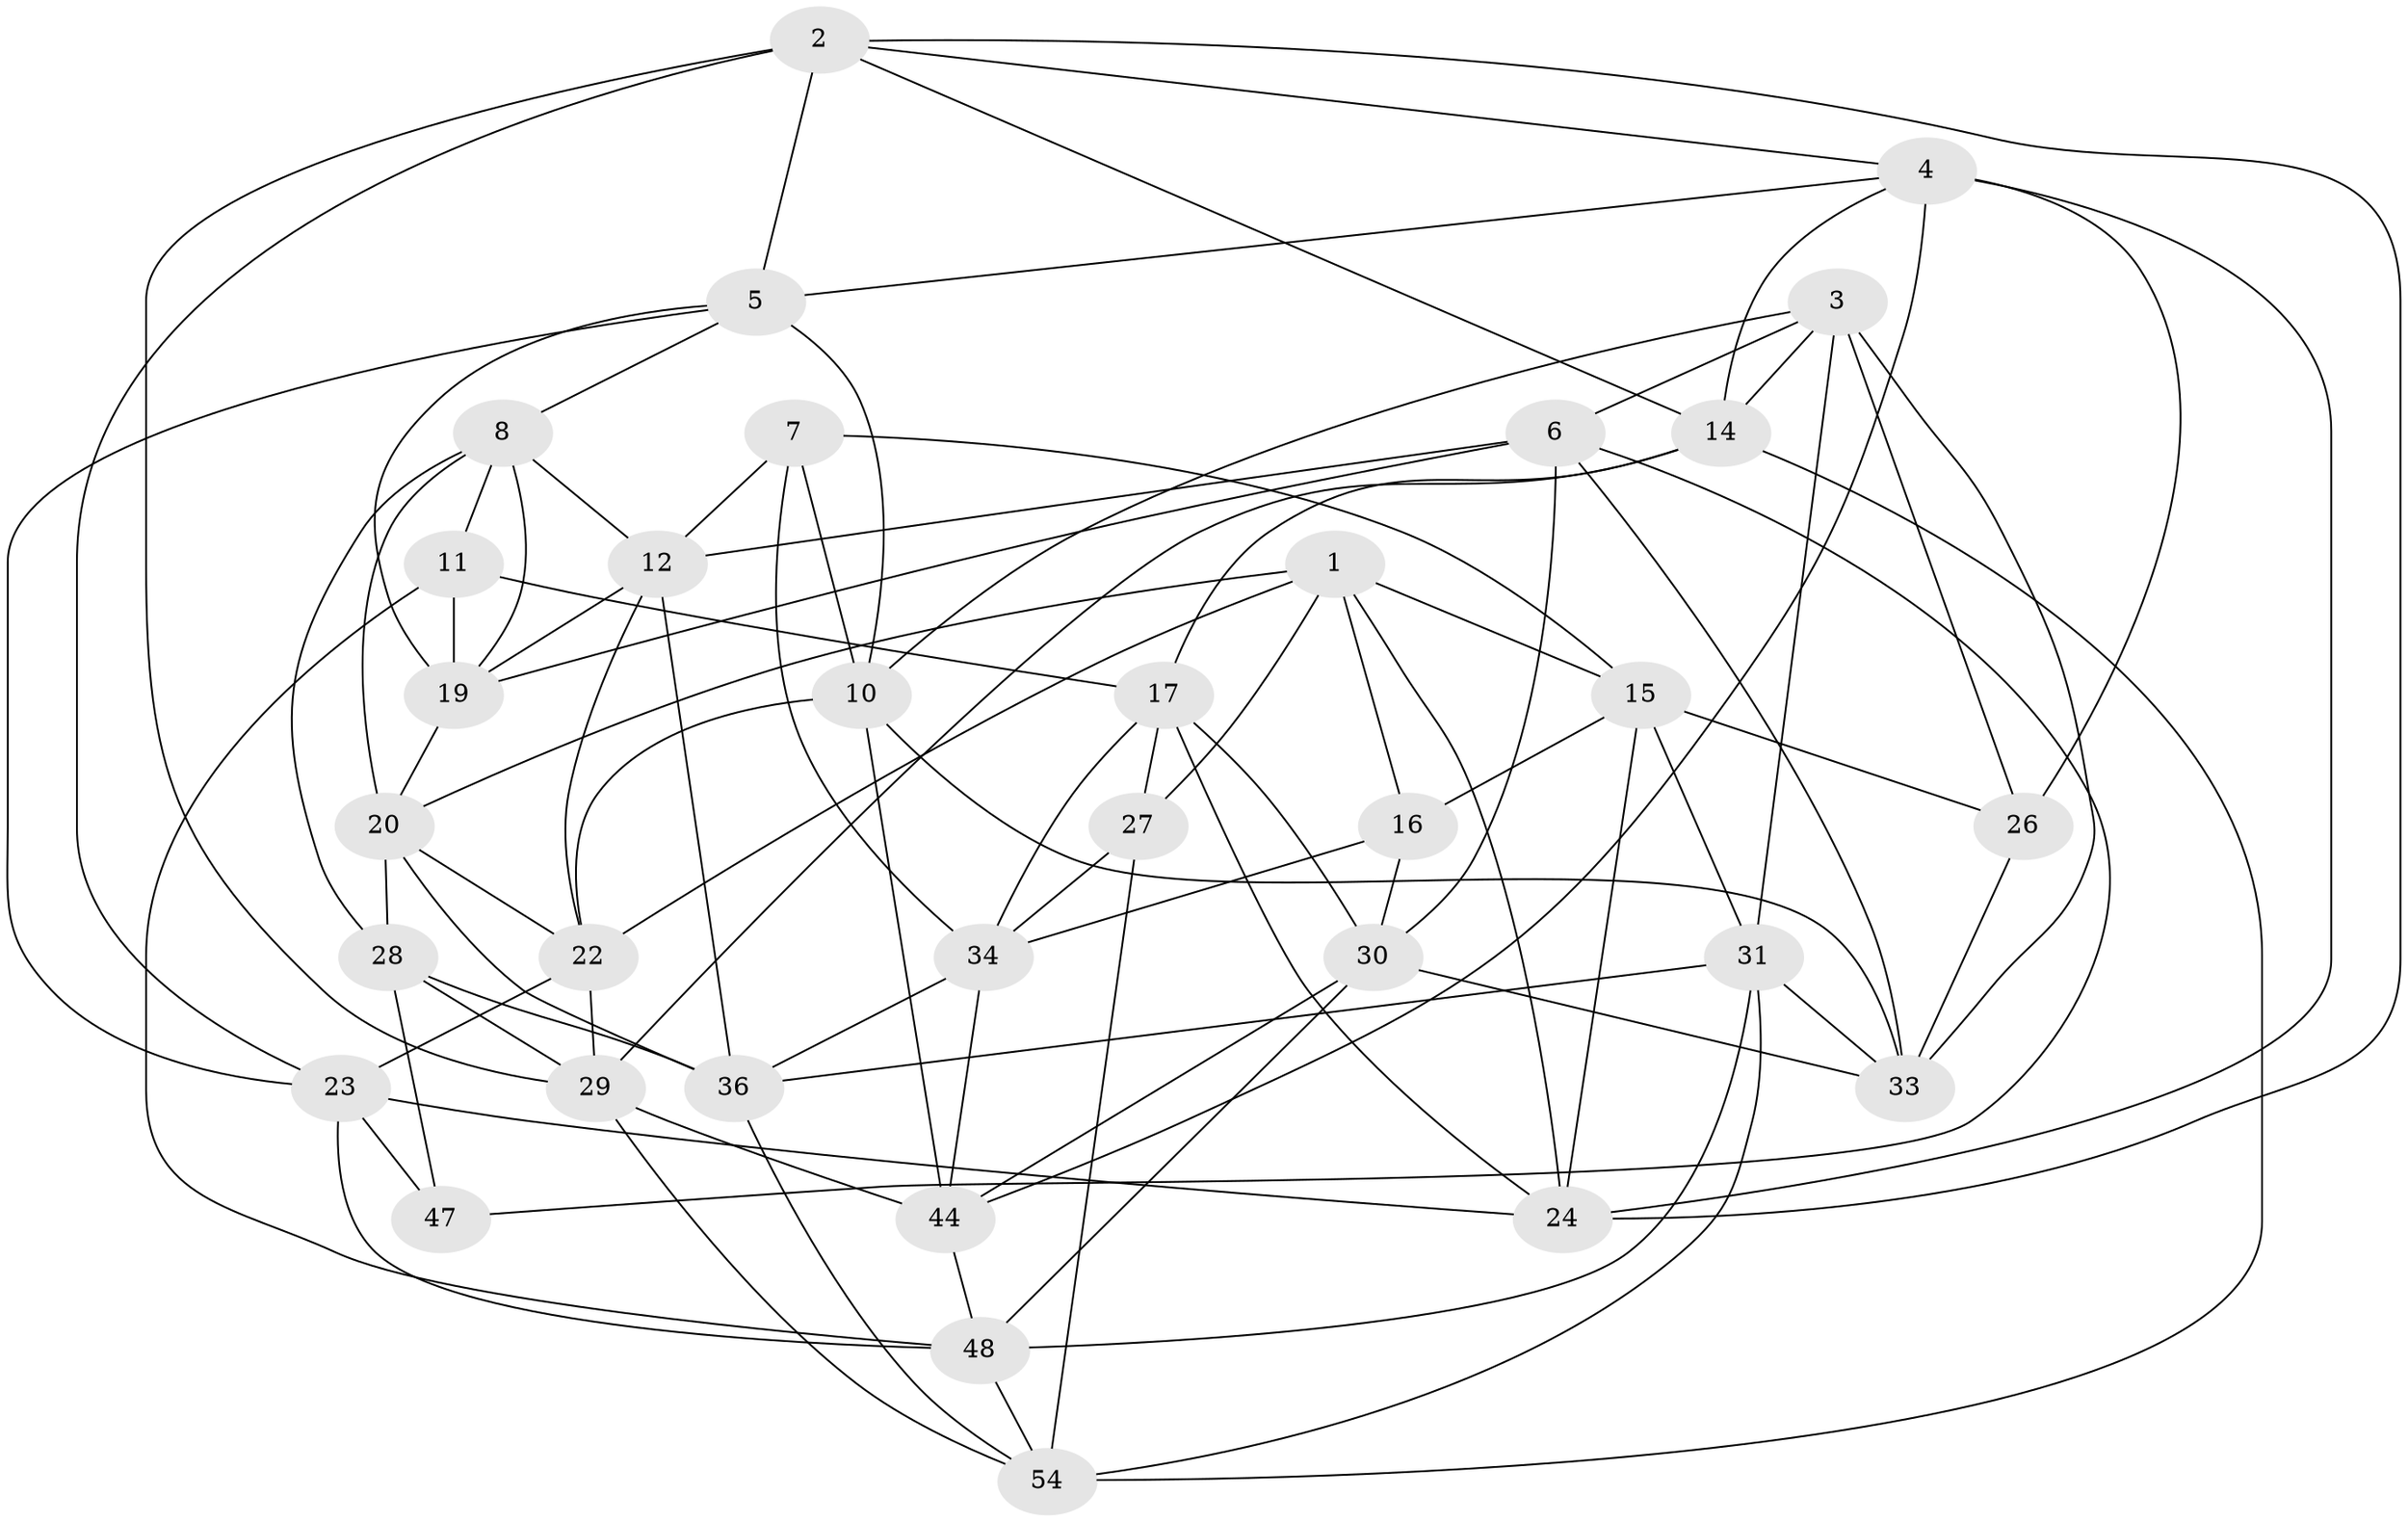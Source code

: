 // original degree distribution, {4: 1.0}
// Generated by graph-tools (version 1.1) at 2025/42/03/06/25 10:42:24]
// undirected, 33 vertices, 92 edges
graph export_dot {
graph [start="1"]
  node [color=gray90,style=filled];
  1 [super="+9"];
  2 [super="+52"];
  3 [super="+13"];
  4 [super="+45"];
  5 [super="+21"];
  6 [super="+40"];
  7;
  8 [super="+49"];
  10 [super="+25"];
  11;
  12 [super="+18"];
  14 [super="+39"];
  15 [super="+38"];
  16;
  17 [super="+42"];
  19 [super="+55"];
  20 [super="+58"];
  22 [super="+51"];
  23 [super="+32"];
  24 [super="+56"];
  26;
  27;
  28 [super="+41"];
  29 [super="+37"];
  30 [super="+35"];
  31 [super="+46"];
  33 [super="+43"];
  34 [super="+60"];
  36 [super="+53"];
  44 [super="+57"];
  47;
  48 [super="+50"];
  54 [super="+59"];
  1 -- 27;
  1 -- 24;
  1 -- 16;
  1 -- 20;
  1 -- 22;
  1 -- 15;
  2 -- 29;
  2 -- 23;
  2 -- 4;
  2 -- 5;
  2 -- 14;
  2 -- 24;
  3 -- 31;
  3 -- 10;
  3 -- 14;
  3 -- 33;
  3 -- 26;
  3 -- 6;
  4 -- 26;
  4 -- 14;
  4 -- 44;
  4 -- 24;
  4 -- 5;
  5 -- 8;
  5 -- 10;
  5 -- 19;
  5 -- 23;
  6 -- 47;
  6 -- 33;
  6 -- 19;
  6 -- 12;
  6 -- 30;
  7 -- 12;
  7 -- 10;
  7 -- 34;
  7 -- 15;
  8 -- 11;
  8 -- 12;
  8 -- 28;
  8 -- 20;
  8 -- 19;
  10 -- 44;
  10 -- 33;
  10 -- 22;
  11 -- 19;
  11 -- 17;
  11 -- 48;
  12 -- 36;
  12 -- 22;
  12 -- 19;
  14 -- 29;
  14 -- 54;
  14 -- 17;
  15 -- 24;
  15 -- 16;
  15 -- 26;
  15 -- 31;
  16 -- 30;
  16 -- 34;
  17 -- 34;
  17 -- 27;
  17 -- 30;
  17 -- 24;
  19 -- 20;
  20 -- 28;
  20 -- 36;
  20 -- 22;
  22 -- 23;
  22 -- 29;
  23 -- 24;
  23 -- 47;
  23 -- 48;
  26 -- 33;
  27 -- 54;
  27 -- 34;
  28 -- 36;
  28 -- 47 [weight=2];
  28 -- 29;
  29 -- 54;
  29 -- 44;
  30 -- 48;
  30 -- 33;
  30 -- 44;
  31 -- 48;
  31 -- 33;
  31 -- 36;
  31 -- 54;
  34 -- 44;
  34 -- 36;
  36 -- 54;
  44 -- 48;
  48 -- 54;
}
